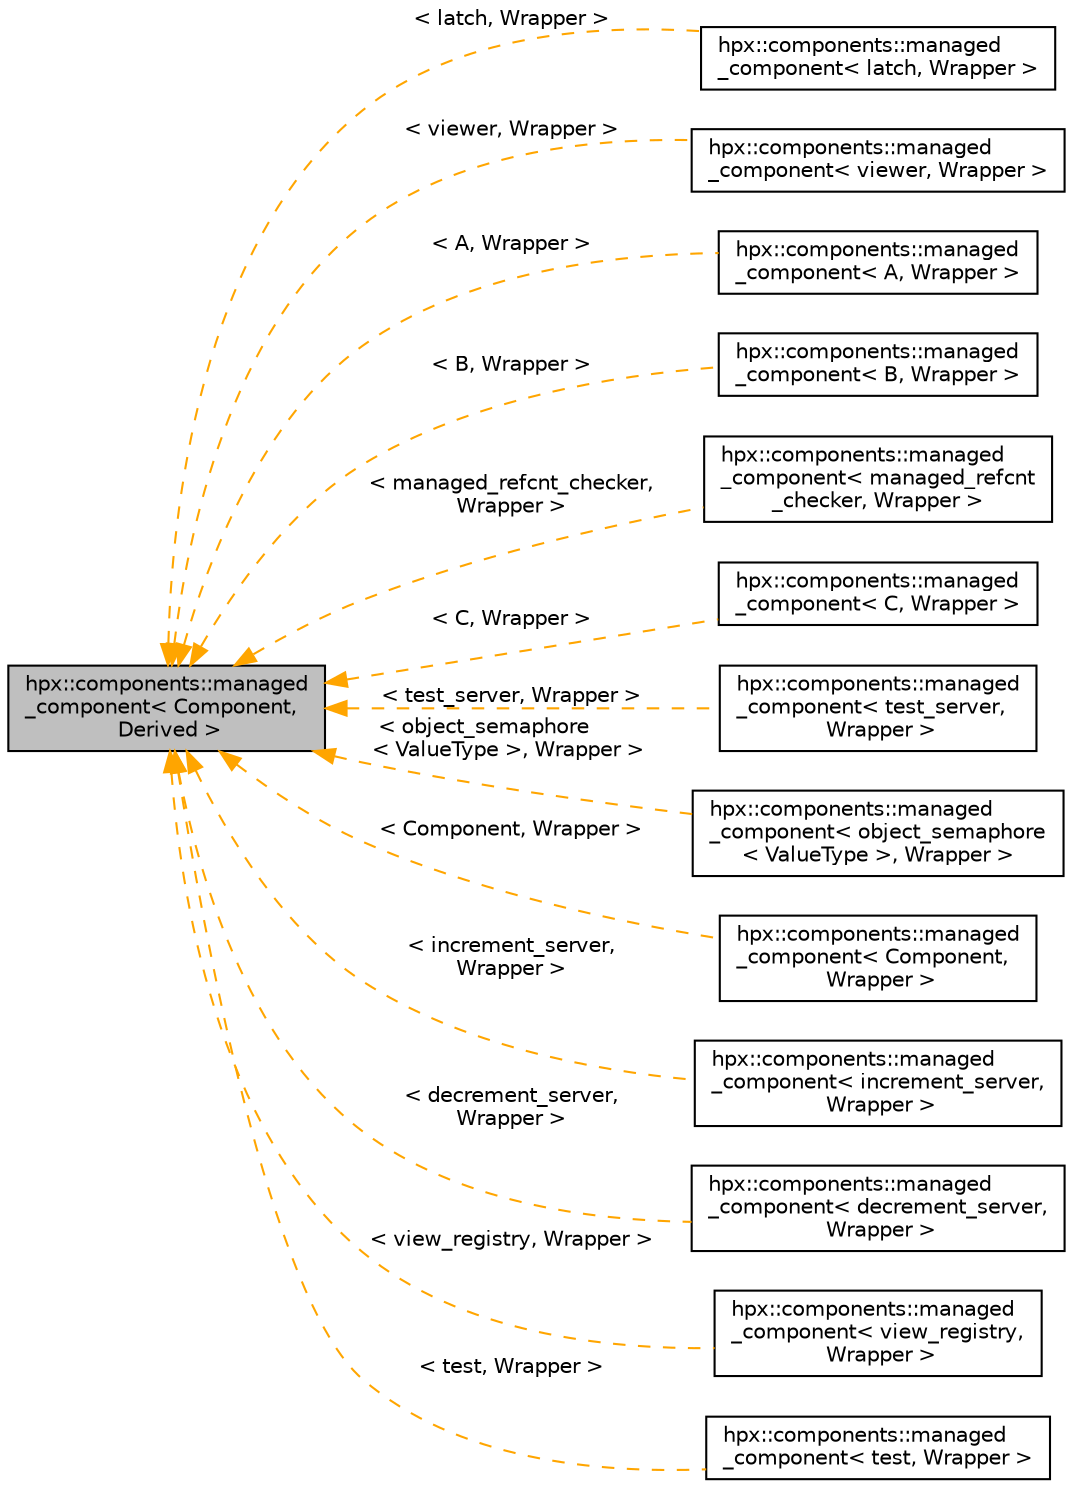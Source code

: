 digraph "hpx::components::managed_component&lt; Component, Derived &gt;"
{
  edge [fontname="Helvetica",fontsize="10",labelfontname="Helvetica",labelfontsize="10"];
  node [fontname="Helvetica",fontsize="10",shape=record];
  rankdir="LR";
  Node0 [label="hpx::components::managed\l_component\< Component,\l Derived \>",height=0.2,width=0.4,color="black", fillcolor="grey75", style="filled", fontcolor="black"];
  Node0 -> Node1 [dir="back",color="orange",fontsize="10",style="dashed",label=" \< latch, Wrapper \>" ,fontname="Helvetica"];
  Node1 [label="hpx::components::managed\l_component\< latch, Wrapper \>",height=0.2,width=0.4,color="black", fillcolor="white", style="filled",URL="$dc/d4c/classhpx_1_1components_1_1managed__component.html"];
  Node0 -> Node2 [dir="back",color="orange",fontsize="10",style="dashed",label=" \< viewer, Wrapper \>" ,fontname="Helvetica"];
  Node2 [label="hpx::components::managed\l_component\< viewer, Wrapper \>",height=0.2,width=0.4,color="black", fillcolor="white", style="filled",URL="$dc/d4c/classhpx_1_1components_1_1managed__component.html"];
  Node0 -> Node3 [dir="back",color="orange",fontsize="10",style="dashed",label=" \< A, Wrapper \>" ,fontname="Helvetica"];
  Node3 [label="hpx::components::managed\l_component\< A, Wrapper \>",height=0.2,width=0.4,color="black", fillcolor="white", style="filled",URL="$dc/d4c/classhpx_1_1components_1_1managed__component.html"];
  Node0 -> Node4 [dir="back",color="orange",fontsize="10",style="dashed",label=" \< B, Wrapper \>" ,fontname="Helvetica"];
  Node4 [label="hpx::components::managed\l_component\< B, Wrapper \>",height=0.2,width=0.4,color="black", fillcolor="white", style="filled",URL="$dc/d4c/classhpx_1_1components_1_1managed__component.html"];
  Node0 -> Node5 [dir="back",color="orange",fontsize="10",style="dashed",label=" \< managed_refcnt_checker,\l Wrapper \>" ,fontname="Helvetica"];
  Node5 [label="hpx::components::managed\l_component\< managed_refcnt\l_checker, Wrapper \>",height=0.2,width=0.4,color="black", fillcolor="white", style="filled",URL="$dc/d4c/classhpx_1_1components_1_1managed__component.html"];
  Node0 -> Node6 [dir="back",color="orange",fontsize="10",style="dashed",label=" \< C, Wrapper \>" ,fontname="Helvetica"];
  Node6 [label="hpx::components::managed\l_component\< C, Wrapper \>",height=0.2,width=0.4,color="black", fillcolor="white", style="filled",URL="$dc/d4c/classhpx_1_1components_1_1managed__component.html"];
  Node0 -> Node7 [dir="back",color="orange",fontsize="10",style="dashed",label=" \< test_server, Wrapper \>" ,fontname="Helvetica"];
  Node7 [label="hpx::components::managed\l_component\< test_server,\l Wrapper \>",height=0.2,width=0.4,color="black", fillcolor="white", style="filled",URL="$dc/d4c/classhpx_1_1components_1_1managed__component.html"];
  Node0 -> Node8 [dir="back",color="orange",fontsize="10",style="dashed",label=" \< object_semaphore\l\< ValueType \>, Wrapper \>" ,fontname="Helvetica"];
  Node8 [label="hpx::components::managed\l_component\< object_semaphore\l\< ValueType \>, Wrapper \>",height=0.2,width=0.4,color="black", fillcolor="white", style="filled",URL="$dc/d4c/classhpx_1_1components_1_1managed__component.html"];
  Node0 -> Node9 [dir="back",color="orange",fontsize="10",style="dashed",label=" \< Component, Wrapper \>" ,fontname="Helvetica"];
  Node9 [label="hpx::components::managed\l_component\< Component,\l Wrapper \>",height=0.2,width=0.4,color="black", fillcolor="white", style="filled",URL="$dc/d4c/classhpx_1_1components_1_1managed__component.html"];
  Node0 -> Node10 [dir="back",color="orange",fontsize="10",style="dashed",label=" \< increment_server,\l Wrapper \>" ,fontname="Helvetica"];
  Node10 [label="hpx::components::managed\l_component\< increment_server,\l Wrapper \>",height=0.2,width=0.4,color="black", fillcolor="white", style="filled",URL="$dc/d4c/classhpx_1_1components_1_1managed__component.html"];
  Node0 -> Node11 [dir="back",color="orange",fontsize="10",style="dashed",label=" \< decrement_server,\l Wrapper \>" ,fontname="Helvetica"];
  Node11 [label="hpx::components::managed\l_component\< decrement_server,\l Wrapper \>",height=0.2,width=0.4,color="black", fillcolor="white", style="filled",URL="$dc/d4c/classhpx_1_1components_1_1managed__component.html"];
  Node0 -> Node12 [dir="back",color="orange",fontsize="10",style="dashed",label=" \< view_registry, Wrapper \>" ,fontname="Helvetica"];
  Node12 [label="hpx::components::managed\l_component\< view_registry,\l Wrapper \>",height=0.2,width=0.4,color="black", fillcolor="white", style="filled",URL="$dc/d4c/classhpx_1_1components_1_1managed__component.html"];
  Node0 -> Node13 [dir="back",color="orange",fontsize="10",style="dashed",label=" \< test, Wrapper \>" ,fontname="Helvetica"];
  Node13 [label="hpx::components::managed\l_component\< test, Wrapper \>",height=0.2,width=0.4,color="black", fillcolor="white", style="filled",URL="$dc/d4c/classhpx_1_1components_1_1managed__component.html"];
}
